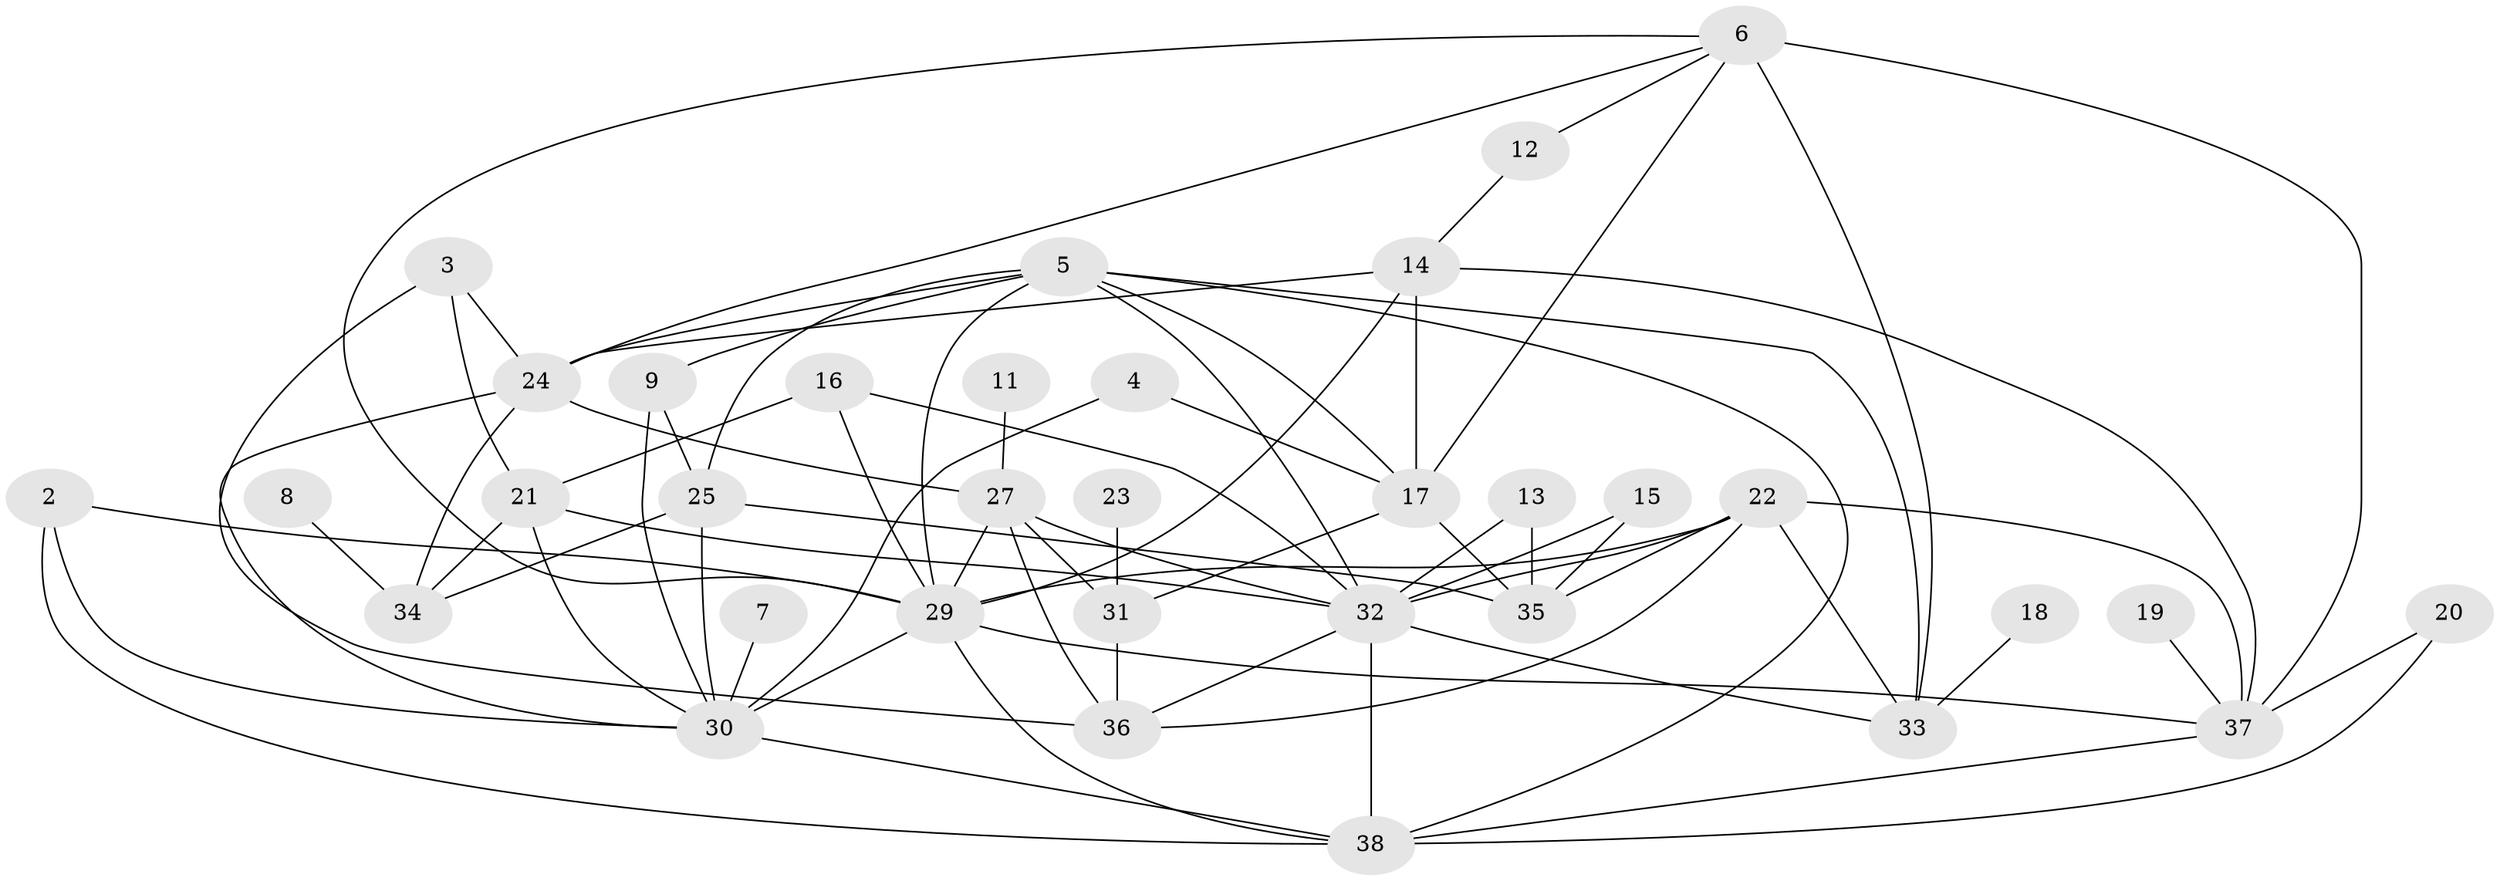 // original degree distribution, {0: 0.05333333333333334, 3: 0.17333333333333334, 2: 0.24, 4: 0.2, 6: 0.08, 5: 0.12, 1: 0.10666666666666667, 8: 0.02666666666666667}
// Generated by graph-tools (version 1.1) at 2025/49/03/09/25 03:49:06]
// undirected, 34 vertices, 74 edges
graph export_dot {
graph [start="1"]
  node [color=gray90,style=filled];
  2;
  3;
  4;
  5;
  6;
  7;
  8;
  9;
  11;
  12;
  13;
  14;
  15;
  16;
  17;
  18;
  19;
  20;
  21;
  22;
  23;
  24;
  25;
  27;
  29;
  30;
  31;
  32;
  33;
  34;
  35;
  36;
  37;
  38;
  2 -- 29 [weight=1.0];
  2 -- 30 [weight=1.0];
  2 -- 38 [weight=1.0];
  3 -- 21 [weight=1.0];
  3 -- 24 [weight=1.0];
  3 -- 36 [weight=1.0];
  4 -- 17 [weight=1.0];
  4 -- 30 [weight=1.0];
  5 -- 9 [weight=1.0];
  5 -- 17 [weight=1.0];
  5 -- 24 [weight=1.0];
  5 -- 25 [weight=1.0];
  5 -- 29 [weight=1.0];
  5 -- 32 [weight=1.0];
  5 -- 33 [weight=1.0];
  5 -- 38 [weight=1.0];
  6 -- 12 [weight=1.0];
  6 -- 17 [weight=1.0];
  6 -- 24 [weight=1.0];
  6 -- 29 [weight=1.0];
  6 -- 33 [weight=1.0];
  6 -- 37 [weight=1.0];
  7 -- 30 [weight=1.0];
  8 -- 34 [weight=1.0];
  9 -- 25 [weight=1.0];
  9 -- 30 [weight=1.0];
  11 -- 27 [weight=1.0];
  12 -- 14 [weight=1.0];
  13 -- 32 [weight=1.0];
  13 -- 35 [weight=1.0];
  14 -- 17 [weight=1.0];
  14 -- 24 [weight=1.0];
  14 -- 29 [weight=1.0];
  14 -- 37 [weight=1.0];
  15 -- 32 [weight=1.0];
  15 -- 35 [weight=1.0];
  16 -- 21 [weight=1.0];
  16 -- 29 [weight=1.0];
  16 -- 32 [weight=1.0];
  17 -- 31 [weight=1.0];
  17 -- 35 [weight=1.0];
  18 -- 33 [weight=1.0];
  19 -- 37 [weight=1.0];
  20 -- 37 [weight=1.0];
  20 -- 38 [weight=1.0];
  21 -- 30 [weight=1.0];
  21 -- 32 [weight=1.0];
  21 -- 34 [weight=1.0];
  22 -- 29 [weight=1.0];
  22 -- 32 [weight=1.0];
  22 -- 33 [weight=1.0];
  22 -- 35 [weight=1.0];
  22 -- 36 [weight=1.0];
  22 -- 37 [weight=1.0];
  23 -- 31 [weight=1.0];
  24 -- 27 [weight=1.0];
  24 -- 30 [weight=1.0];
  24 -- 34 [weight=1.0];
  25 -- 30 [weight=1.0];
  25 -- 34 [weight=1.0];
  25 -- 35 [weight=1.0];
  27 -- 29 [weight=2.0];
  27 -- 31 [weight=1.0];
  27 -- 32 [weight=1.0];
  27 -- 36 [weight=1.0];
  29 -- 30 [weight=2.0];
  29 -- 37 [weight=1.0];
  29 -- 38 [weight=1.0];
  30 -- 38 [weight=1.0];
  31 -- 36 [weight=1.0];
  32 -- 33 [weight=2.0];
  32 -- 36 [weight=1.0];
  32 -- 38 [weight=1.0];
  37 -- 38 [weight=1.0];
}
